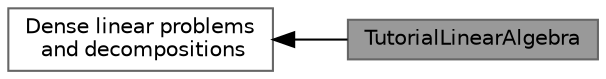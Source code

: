 digraph "TutorialLinearAlgebra"
{
 // LATEX_PDF_SIZE
  bgcolor="transparent";
  edge [fontname=Helvetica,fontsize=10,labelfontname=Helvetica,labelfontsize=10];
  node [fontname=Helvetica,fontsize=10,shape=box,height=0.2,width=0.4];
  rankdir=LR;
  Node2 [id="Node000002",label="Dense linear problems\l and decompositions",height=0.2,width=0.4,color="grey40", fillcolor="white", style="filled",URL="$group___dense_linear_solvers__chapter.html",tooltip=" "];
  Node1 [id="Node000001",label="TutorialLinearAlgebra",height=0.2,width=0.4,color="gray40", fillcolor="grey60", style="filled", fontcolor="black",tooltip=" "];
  Node2->Node1 [shape=plaintext, dir="back", style="solid"];
}
